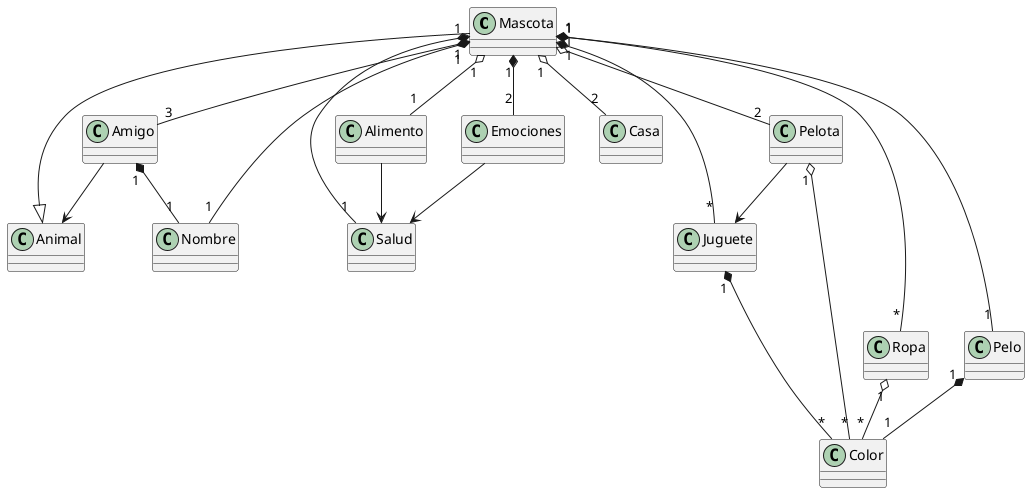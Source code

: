 @startuml mascota 
class Mascota 
class Alimento
class Casa 
class Salud 
class Juguete 
Class Pelota 
class Animal
class Ropa
class Color 
class Amigo
class Nombre
class Emociones
class Pelo

Mascota "1" o-- "1" Alimento
Mascota -|> Animal
Mascota "1" o-- "2" Casa
Mascota "1" *-- "*"Juguete
Juguete "1" *--- "*" Color
Mascota "1" o-- "2" Pelota
Pelota --> Juguete
Mascota "1" *-- "3" Amigo
Mascota "1" *-- "1" Nombre
Amigo --> Animal
Amigo "1" *-- "1" Nombre
Mascota "1" o-- "*" Ropa
Ropa "1" o-- "*" Color
Mascota "1" *-- "1" Pelo
Alimento --> Salud
Mascota "1" *-- "1" Salud
Mascota "1" *-- "2" Emociones
Emociones --> Salud
Pelota "1" o-- "*" Color
Pelo "1" *-- "1" Color
@enduml
